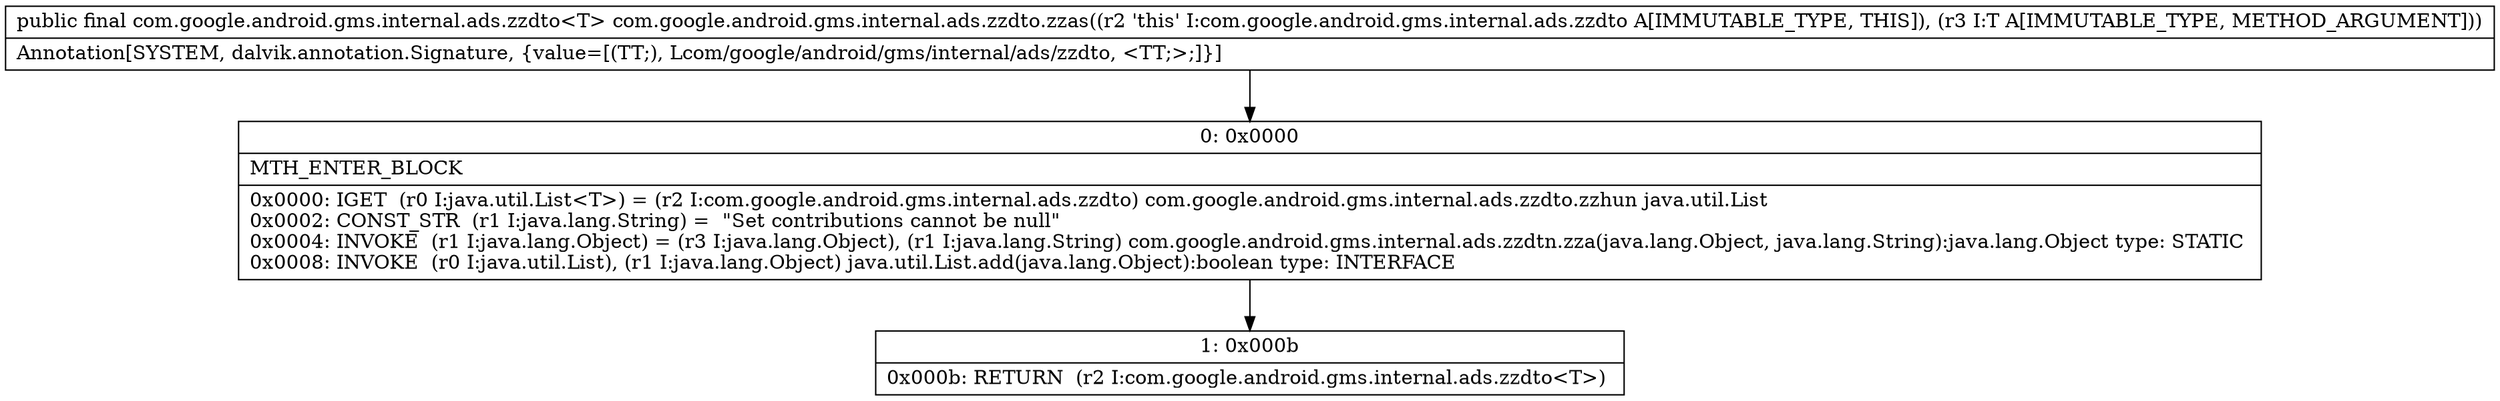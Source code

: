 digraph "CFG forcom.google.android.gms.internal.ads.zzdto.zzas(Ljava\/lang\/Object;)Lcom\/google\/android\/gms\/internal\/ads\/zzdto;" {
Node_0 [shape=record,label="{0\:\ 0x0000|MTH_ENTER_BLOCK\l|0x0000: IGET  (r0 I:java.util.List\<T\>) = (r2 I:com.google.android.gms.internal.ads.zzdto) com.google.android.gms.internal.ads.zzdto.zzhun java.util.List \l0x0002: CONST_STR  (r1 I:java.lang.String) =  \"Set contributions cannot be null\" \l0x0004: INVOKE  (r1 I:java.lang.Object) = (r3 I:java.lang.Object), (r1 I:java.lang.String) com.google.android.gms.internal.ads.zzdtn.zza(java.lang.Object, java.lang.String):java.lang.Object type: STATIC \l0x0008: INVOKE  (r0 I:java.util.List), (r1 I:java.lang.Object) java.util.List.add(java.lang.Object):boolean type: INTERFACE \l}"];
Node_1 [shape=record,label="{1\:\ 0x000b|0x000b: RETURN  (r2 I:com.google.android.gms.internal.ads.zzdto\<T\>) \l}"];
MethodNode[shape=record,label="{public final com.google.android.gms.internal.ads.zzdto\<T\> com.google.android.gms.internal.ads.zzdto.zzas((r2 'this' I:com.google.android.gms.internal.ads.zzdto A[IMMUTABLE_TYPE, THIS]), (r3 I:T A[IMMUTABLE_TYPE, METHOD_ARGUMENT]))  | Annotation[SYSTEM, dalvik.annotation.Signature, \{value=[(TT;), Lcom\/google\/android\/gms\/internal\/ads\/zzdto, \<TT;\>;]\}]\l}"];
MethodNode -> Node_0;
Node_0 -> Node_1;
}


